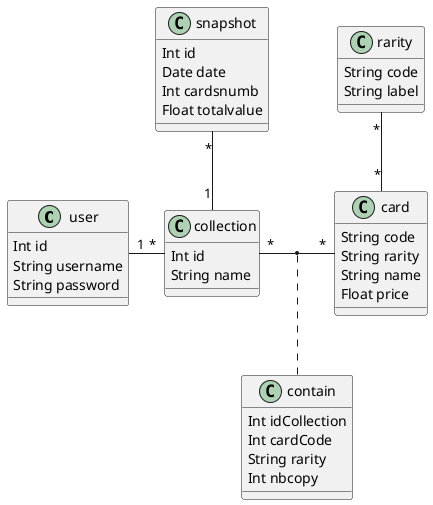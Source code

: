 @startuml database-diagram

class user {
    Int id
    String username
    String password
}

class collection {
    Int id
    String name
}

class snapshot {
    Int id
    Date date
    Int cardsnumb
    Float totalvalue
}

class card {
    String code
    String rarity
    String name
    Float price
}

class rarity {
    String code
    String label
} 

class contain {
    Int idCollection
    Int cardCode
    String rarity
    Int nbcopy
}

user "1" -right- "*" collection
collection "1" -up- "*" snapshot
card "*" -up- "*" rarity  
collection "*" -right- "*" card
(collection, card) .. contain

@enduml
